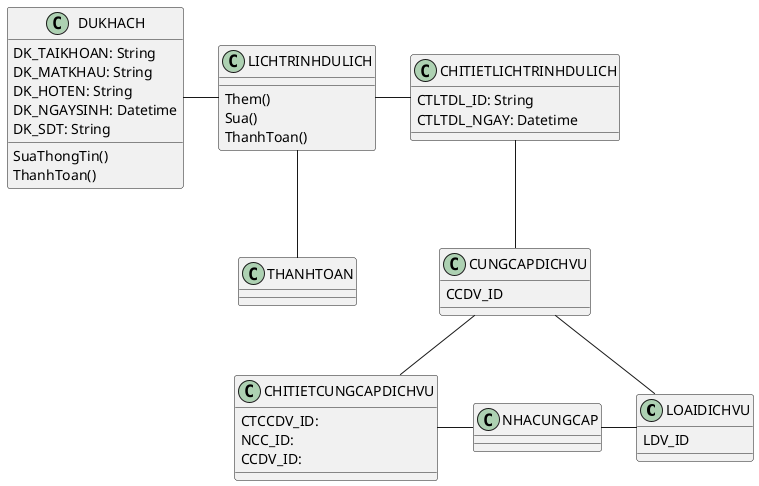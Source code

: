 @startuml So Do class

' Dịch vụ du lịch ở đây bao gồm các khu vui chơi,
' ăn ngủ nghỉ, dịch vụ đi lại, các dịch vụ sẽ có loại DV
'Dịch vụ sẽ gồm có:
'1. Phương tiện để đi lại (gồm có phương tiện đi đến nơi du lịch và phương tiện đi lại ở điểm du lịch)
'2. Tham quan và ăn uống
'3. chỗ ngủ



Class LOAIDICHVU{
  LDV_ID
}

class NHACUNGCAP{}

class LICHTRINHDULICH{

  Them()
  Sua()
  ThanhToan()
}


class DUKHACH{
  DK_TAIKHOAN: String
  DK_MATKHAU: String
  DK_HOTEN: String
  DK_NGAYSINH: Datetime
  DK_SDT: String
  SuaThongTin()
  ThanhToan()
}
Class THANHTOAN{}
' Class CHITIETTHANHTOAN{}
Class CUNGCAPDICHVU{
  CCDV_ID 
}
'một lịch trình thì có 1-> n ngày, 1 ngày đi sẽ có nhiều dịch vụ bởi nhà cung cấp dv
'1 ncc_DVu -> cung cấp cho nhiều lịch trình 
'=> thực thể yếu => thêm chi tiết lịch trình du lịch mỗi ngày đi sẽ là 1 chi tiết

  ' chỗ rối ở đây nếu hôm nay đi 2 chỗ mai đi 4 chỗ thì ghi sao
class CHITIETLICHTRINHDULICH{
  CTLTDL_ID: String
  CTLTDL_NGAY: Datetime

}

'1 nhà cung cấp có thể có nhiều loại dịch vụ du lịch
class CHITIETCUNGCAPDICHVU{
  CTCCDV_ID:
  NCC_ID:
  CCDV_ID:
}

class LOAIDICHVU{}
' class PHUONGTIENDILAI{}
' Class ANUONGTHAMQUAN{}
' Class NGHINGOI{}


' ------------------
DUKHACH - LICHTRINHDULICH
CUNGCAPDICHVU -- CHITIETCUNGCAPDICHVU
CHITIETCUNGCAPDICHVU - NHACUNGCAP
NHACUNGCAP - LOAIDICHVU
LICHTRINHDULICH -- THANHTOAN
' THANHTOAN -- CHITIETTHANHTOAN
' CHITIETTHANHTOAN --- CUNGCAPDICHVU
LICHTRINHDULICH - CHITIETLICHTRINHDULICH
CHITIETLICHTRINHDULICH -- CUNGCAPDICHVU
LOAIDICHVU -- CUNGCAPDICHVU

' CUNGCAPDICHVU <|-- NGHINGOI
' CUNGCAPDICHVU <|-- ANUONGTHAMQUAN
' CUNGCAPDICHVU <|-- PHUONGTIENDILAI

@enduml